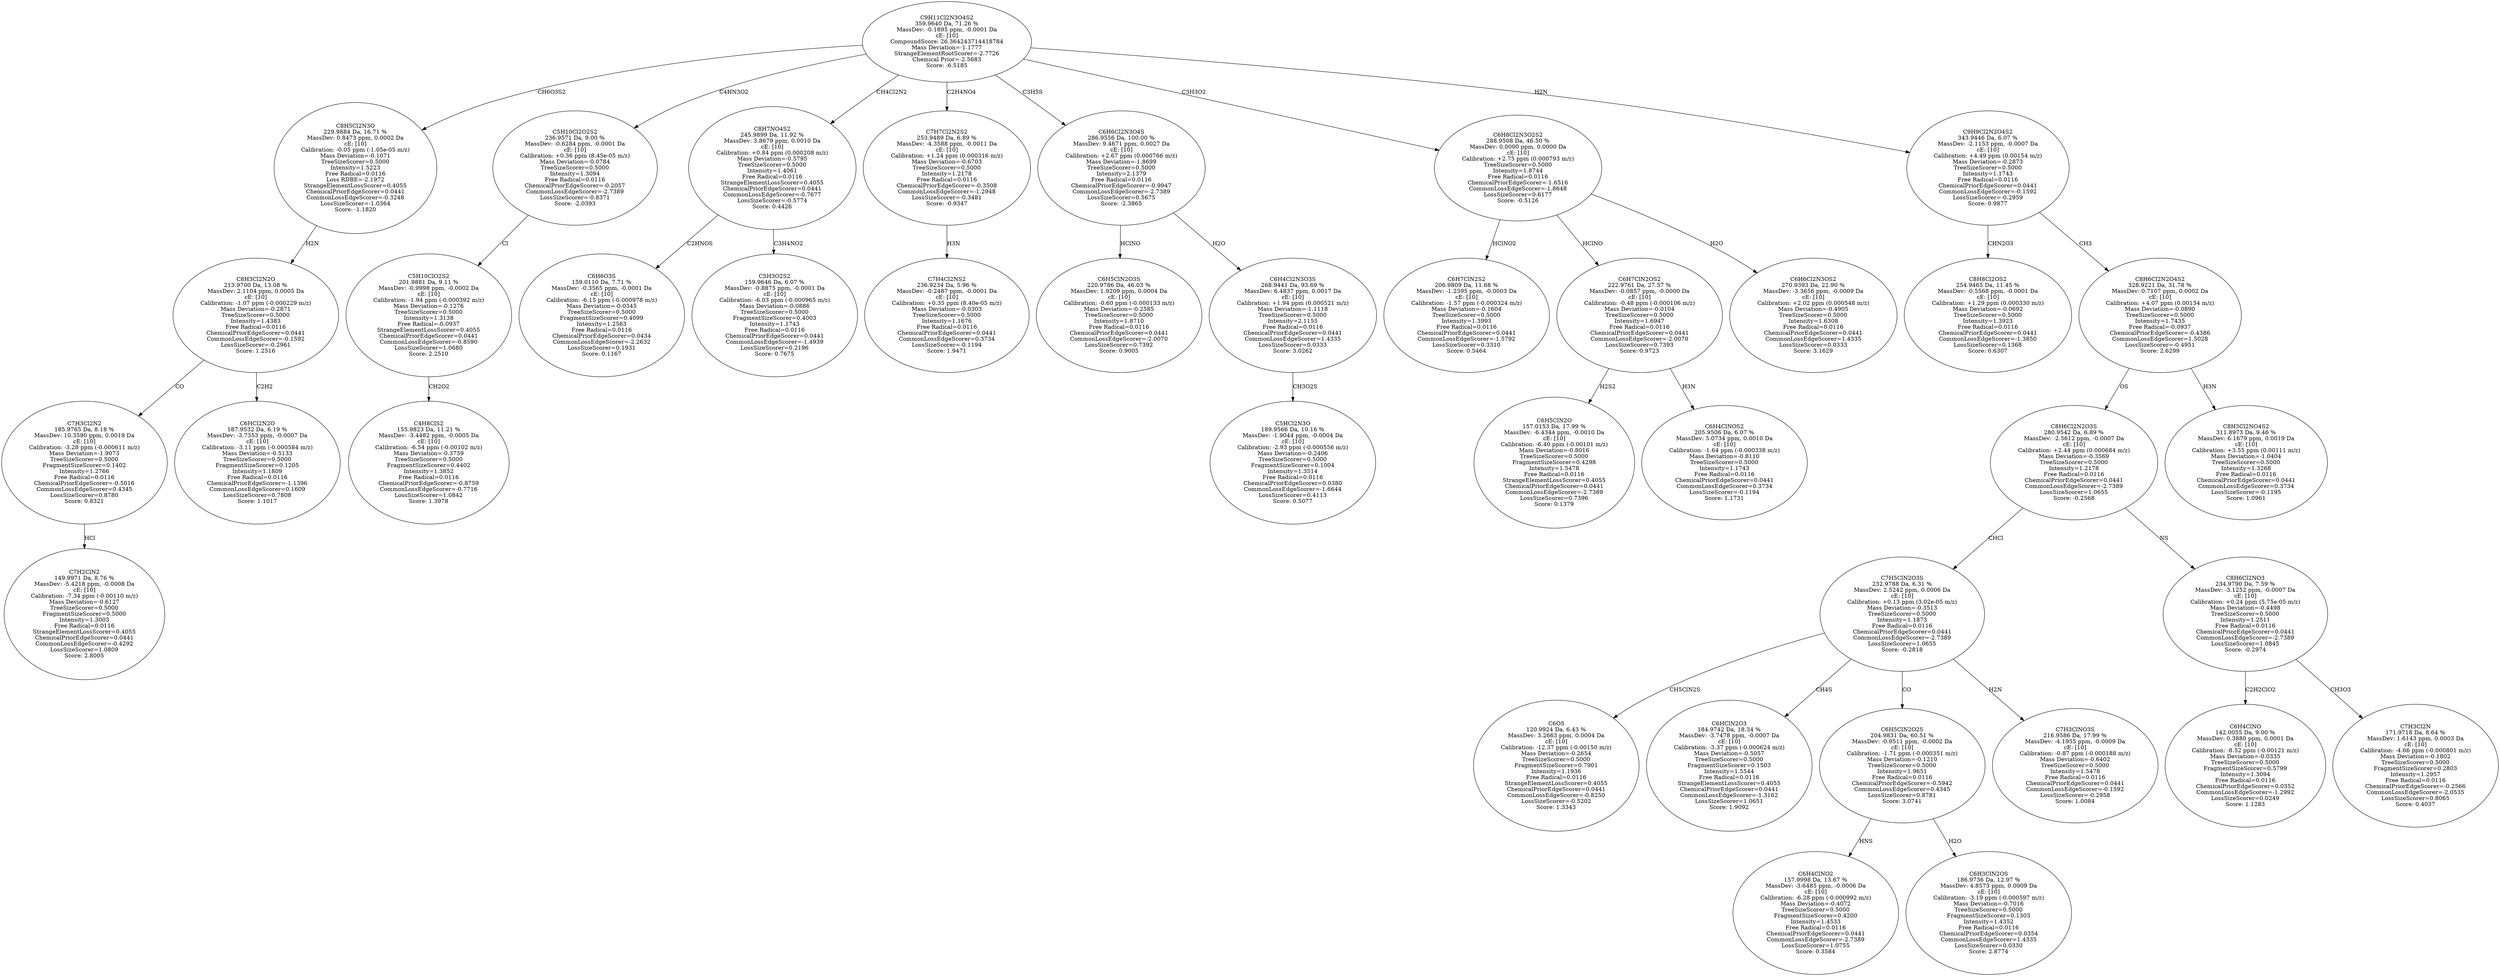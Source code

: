 strict digraph {
v1 [label="C7H2ClN2\n149.9971 Da, 8.76 %\nMassDev: -5.4218 ppm, -0.0008 Da\ncE: [10]\nCalibration: -7.34 ppm (-0.00110 m/z)\nMass Deviation=-0.6127\nTreeSizeScorer=0.5000\nFragmentSizeScorer=0.5000\nIntensity=1.3003\nFree Radical=0.0116\nStrangeElementLossScorer=0.4055\nChemicalPriorEdgeScorer=0.0441\nCommonLossEdgeScorer=-0.4292\nLossSizeScorer=1.0809\nScore: 2.8005"];
v2 [label="C7H3Cl2N2\n185.9765 Da, 8.18 %\nMassDev: 10.3590 ppm, 0.0019 Da\ncE: [10]\nCalibration: -3.28 ppm (-0.000611 m/z)\nMass Deviation=-1.9073\nTreeSizeScorer=0.5000\nFragmentSizeScorer=0.1402\nIntensity=1.2766\nFree Radical=0.0116\nChemicalPriorEdgeScorer=-0.5016\nCommonLossEdgeScorer=0.4345\nLossSizeScorer=0.8780\nScore: 0.8321"];
v3 [label="C6HCl2N2O\n187.9532 Da, 6.19 %\nMassDev: -3.7353 ppm, -0.0007 Da\ncE: [10]\nCalibration: -3.11 ppm (-0.000584 m/z)\nMass Deviation=-0.5133\nTreeSizeScorer=0.5000\nFragmentSizeScorer=0.1205\nIntensity=1.1809\nFree Radical=0.0116\nChemicalPriorEdgeScorer=-1.1396\nCommonLossEdgeScorer=0.1609\nLossSizeScorer=0.7808\nScore: 1.1017"];
v4 [label="C8H3Cl2N2O\n213.9700 Da, 13.08 %\nMassDev: 2.1104 ppm, 0.0005 Da\ncE: [10]\nCalibration: -1.07 ppm (-0.000229 m/z)\nMass Deviation=-0.2871\nTreeSizeScorer=0.5000\nIntensity=1.4383\nFree Radical=0.0116\nChemicalPriorEdgeScorer=0.0441\nCommonLossEdgeScorer=-0.1592\nLossSizeScorer=-0.2961\nScore: 1.2516"];
v5 [label="C8H5Cl2N3O\n229.9884 Da, 16.71 %\nMassDev: 0.8473 ppm, 0.0002 Da\ncE: [10]\nCalibration: -0.05 ppm (-1.05e-05 m/z)\nMass Deviation=-0.1071\nTreeSizeScorer=0.5000\nIntensity=1.5223\nFree Radical=0.0116\nLoss RDBE=-2.1972\nStrangeElementLossScorer=0.4055\nChemicalPriorEdgeScorer=0.0441\nCommonLossEdgeScorer=-0.3248\nLossSizeScorer=-1.0364\nScore: -1.1820"];
v6 [label="C4H8ClS2\n155.9823 Da, 11.21 %\nMassDev: -3.4482 ppm, -0.0005 Da\ncE: [10]\nCalibration: -6.54 ppm (-0.00102 m/z)\nMass Deviation=-0.3759\nTreeSizeScorer=0.5000\nFragmentSizeScorer=0.4402\nIntensity=1.3852\nFree Radical=0.0116\nChemicalPriorEdgeScorer=-0.8759\nCommonLossEdgeScorer=-0.7716\nLossSizeScorer=1.0842\nScore: 1.3978"];
v7 [label="C5H10ClO2S2\n201.9881 Da, 9.11 %\nMassDev: -0.9998 ppm, -0.0002 Da\ncE: [10]\nCalibration: -1.94 ppm (-0.000392 m/z)\nMass Deviation=-0.1276\nTreeSizeScorer=0.5000\nIntensity=1.3138\nFree Radical=-0.0937\nStrangeElementLossScorer=0.4055\nChemicalPriorEdgeScorer=0.0441\nCommonLossEdgeScorer=-0.8590\nLossSizeScorer=1.0680\nScore: 2.2510"];
v8 [label="C5H10Cl2O2S2\n236.9571 Da, 9.00 %\nMassDev: -0.6284 ppm, -0.0001 Da\ncE: [10]\nCalibration: +0.36 ppm (8.45e-05 m/z)\nMass Deviation=-0.0784\nTreeSizeScorer=0.5000\nIntensity=1.3094\nFree Radical=0.0116\nChemicalPriorEdgeScorer=-0.2057\nCommonLossEdgeScorer=-2.7389\nLossSizeScorer=-0.8371\nScore: -2.0393"];
v9 [label="C6H6O3S\n159.0110 Da, 7.71 %\nMassDev: -0.3565 ppm, -0.0001 Da\ncE: [10]\nCalibration: -6.15 ppm (-0.000978 m/z)\nMass Deviation=-0.0345\nTreeSizeScorer=0.5000\nFragmentSizeScorer=0.4099\nIntensity=1.2563\nFree Radical=0.0116\nChemicalPriorEdgeScorer=0.0434\nCommonLossEdgeScorer=-2.2632\nLossSizeScorer=0.1931\nScore: 0.1167"];
v10 [label="C5H3O2S2\n159.9646 Da, 6.07 %\nMassDev: -0.8875 ppm, -0.0001 Da\ncE: [10]\nCalibration: -6.03 ppm (-0.000965 m/z)\nMass Deviation=-0.0886\nTreeSizeScorer=0.5000\nFragmentSizeScorer=0.4003\nIntensity=1.1743\nFree Radical=0.0116\nChemicalPriorEdgeScorer=0.0441\nCommonLossEdgeScorer=-1.4939\nLossSizeScorer=0.2196\nScore: 0.7675"];
v11 [label="C8H7NO4S2\n245.9899 Da, 11.92 %\nMassDev: 3.8679 ppm, 0.0010 Da\ncE: [10]\nCalibration: +0.84 ppm (0.000208 m/z)\nMass Deviation=-0.5795\nTreeSizeScorer=0.5000\nIntensity=1.4061\nFree Radical=0.0116\nStrangeElementLossScorer=0.4055\nChemicalPriorEdgeScorer=0.0441\nCommonLossEdgeScorer=-0.7677\nLossSizeScorer=-0.5774\nScore: 0.4426"];
v12 [label="C7H4Cl2NS2\n236.9234 Da, 5.96 %\nMassDev: -0.2487 ppm, -0.0001 Da\ncE: [10]\nCalibration: +0.35 ppm (8.40e-05 m/z)\nMass Deviation=-0.0303\nTreeSizeScorer=0.5000\nIntensity=1.1676\nFree Radical=0.0116\nChemicalPriorEdgeScorer=0.0441\nCommonLossEdgeScorer=0.3734\nLossSizeScorer=-0.1194\nScore: 1.9471"];
v13 [label="C7H7Cl2N2S2\n253.9489 Da, 6.89 %\nMassDev: -4.3588 ppm, -0.0011 Da\ncE: [10]\nCalibration: +1.24 ppm (0.000316 m/z)\nMass Deviation=-0.6703\nTreeSizeScorer=0.5000\nIntensity=1.2178\nFree Radical=0.0116\nChemicalPriorEdgeScorer=-0.3508\nCommonLossEdgeScorer=-1.2948\nLossSizeScorer=-0.3481\nScore: -0.9347"];
v14 [label="C6H5ClN2O3S\n220.9786 Da, 46.03 %\nMassDev: 1.9209 ppm, 0.0004 Da\ncE: [10]\nCalibration: -0.60 ppm (-0.000133 m/z)\nMass Deviation=-0.2585\nTreeSizeScorer=0.5000\nIntensity=1.8710\nFree Radical=0.0116\nChemicalPriorEdgeScorer=0.0441\nCommonLossEdgeScorer=-2.0070\nLossSizeScorer=0.7392\nScore: 0.9005"];
v15 [label="C5HCl2N3O\n189.9566 Da, 10.16 %\nMassDev: -1.9044 ppm, -0.0004 Da\ncE: [10]\nCalibration: -2.93 ppm (-0.000556 m/z)\nMass Deviation=-0.2406\nTreeSizeScorer=0.5000\nFragmentSizeScorer=0.1004\nIntensity=1.3514\nFree Radical=0.0116\nChemicalPriorEdgeScorer=0.0380\nCommonLossEdgeScorer=-1.6644\nLossSizeScorer=0.4113\nScore: 0.5077"];
v16 [label="C6H4Cl2N3O3S\n268.9441 Da, 93.69 %\nMassDev: 6.4837 ppm, 0.0017 Da\ncE: [10]\nCalibration: +1.94 ppm (0.000521 m/z)\nMass Deviation=-1.1118\nTreeSizeScorer=0.5000\nIntensity=2.1155\nFree Radical=0.0116\nChemicalPriorEdgeScorer=0.0441\nCommonLossEdgeScorer=1.4335\nLossSizeScorer=0.0333\nScore: 3.0262"];
v17 [label="C6H6Cl2N3O4S\n286.9556 Da, 100.00 %\nMassDev: 9.4671 ppm, 0.0027 Da\ncE: [10]\nCalibration: +2.67 ppm (0.000766 m/z)\nMass Deviation=-1.8699\nTreeSizeScorer=0.5000\nIntensity=2.1379\nFree Radical=0.0116\nChemicalPriorEdgeScorer=-0.9947\nCommonLossEdgeScorer=-2.7389\nLossSizeScorer=0.5675\nScore: -2.3865"];
v18 [label="C6H7ClN2S2\n206.9809 Da, 11.68 %\nMassDev: -1.2395 ppm, -0.0003 Da\ncE: [10]\nCalibration: -1.57 ppm (-0.000324 m/z)\nMass Deviation=-0.1604\nTreeSizeScorer=0.5000\nIntensity=1.3993\nFree Radical=0.0116\nChemicalPriorEdgeScorer=0.0441\nCommonLossEdgeScorer=-1.5792\nLossSizeScorer=0.3310\nScore: 0.5464"];
v19 [label="C6H5ClN2O\n157.0153 Da, 17.99 %\nMassDev: -6.4344 ppm, -0.0010 Da\ncE: [10]\nCalibration: -6.40 ppm (-0.00101 m/z)\nMass Deviation=-0.8016\nTreeSizeScorer=0.5000\nFragmentSizeScorer=0.4298\nIntensity=1.5478\nFree Radical=0.0116\nStrangeElementLossScorer=0.4055\nChemicalPriorEdgeScorer=0.0441\nCommonLossEdgeScorer=-2.7389\nLossSizeScorer=0.7396\nScore: 0.1379"];
v20 [label="C6H4ClNOS2\n205.9506 Da, 6.07 %\nMassDev: 5.0734 ppm, 0.0010 Da\ncE: [10]\nCalibration: -1.64 ppm (-0.000338 m/z)\nMass Deviation=-0.8110\nTreeSizeScorer=0.5000\nIntensity=1.1743\nFree Radical=0.0116\nChemicalPriorEdgeScorer=0.0441\nCommonLossEdgeScorer=0.3734\nLossSizeScorer=-0.1194\nScore: 1.1731"];
v21 [label="C6H7ClN2OS2\n222.9761 Da, 27.57 %\nMassDev: -0.0857 ppm, -0.0000 Da\ncE: [10]\nCalibration: -0.48 ppm (-0.000106 m/z)\nMass Deviation=-0.0104\nTreeSizeScorer=0.5000\nIntensity=1.6947\nFree Radical=0.0116\nChemicalPriorEdgeScorer=0.0441\nCommonLossEdgeScorer=-2.0070\nLossSizeScorer=0.7393\nScore: 0.9723"];
v22 [label="C6H6Cl2N3OS2\n270.9393 Da, 22.90 %\nMassDev: -3.3656 ppm, -0.0009 Da\ncE: [10]\nCalibration: +2.02 ppm (0.000548 m/z)\nMass Deviation=-0.4905\nTreeSizeScorer=0.5000\nIntensity=1.6308\nFree Radical=0.0116\nChemicalPriorEdgeScorer=0.0441\nCommonLossEdgeScorer=1.4335\nLossSizeScorer=0.0333\nScore: 3.1629"];
v23 [label="C6H8Cl2N3O2S2\n288.9508 Da, 46.50 %\nMassDev: 0.0000 ppm, 0.0000 Da\ncE: [10]\nCalibration: +2.75 ppm (0.000793 m/z)\nTreeSizeScorer=0.5000\nIntensity=1.8744\nFree Radical=0.0116\nChemicalPriorEdgeScorer=-1.6516\nCommonLossEdgeScorer=-1.8648\nLossSizeScorer=0.6177\nScore: -0.5126"];
v24 [label="C8H8Cl2OS2\n254.9465 Da, 11.45 %\nMassDev: -0.5568 ppm, -0.0001 Da\ncE: [10]\nCalibration: +1.29 ppm (0.000330 m/z)\nMass Deviation=-0.0692\nTreeSizeScorer=0.5000\nIntensity=1.3923\nFree Radical=0.0116\nChemicalPriorEdgeScorer=0.0441\nCommonLossEdgeScorer=-1.3850\nLossSizeScorer=0.1368\nScore: 0.6307"];
v25 [label="C6O3\n120.9924 Da, 6.43 %\nMassDev: 3.2663 ppm, 0.0004 Da\ncE: [10]\nCalibration: -12.37 ppm (-0.00150 m/z)\nMass Deviation=-0.2654\nTreeSizeScorer=0.5000\nFragmentSizeScorer=0.7901\nIntensity=1.1936\nFree Radical=0.0116\nStrangeElementLossScorer=0.4055\nChemicalPriorEdgeScorer=0.0441\nCommonLossEdgeScorer=-0.8250\nLossSizeScorer=-0.5202\nScore: 1.3343"];
v26 [label="C6HClN2O3\n184.9742 Da, 18.34 %\nMassDev: -3.7478 ppm, -0.0007 Da\ncE: [10]\nCalibration: -3.37 ppm (-0.000624 m/z)\nMass Deviation=-0.5057\nTreeSizeScorer=0.5000\nFragmentSizeScorer=0.1503\nIntensity=1.5544\nFree Radical=0.0116\nStrangeElementLossScorer=0.4055\nChemicalPriorEdgeScorer=0.0441\nCommonLossEdgeScorer=-1.3162\nLossSizeScorer=1.0651\nScore: 1.9092"];
v27 [label="C6H4ClNO2\n157.9998 Da, 13.67 %\nMassDev: -3.6485 ppm, -0.0006 Da\ncE: [10]\nCalibration: -6.28 ppm (-0.000992 m/z)\nMass Deviation=-0.4072\nTreeSizeScorer=0.5000\nFragmentSizeScorer=0.4200\nIntensity=1.4533\nFree Radical=0.0116\nChemicalPriorEdgeScorer=0.0441\nCommonLossEdgeScorer=-2.7389\nLossSizeScorer=1.0755\nScore: 0.3584"];
v28 [label="C6H3ClN2OS\n186.9736 Da, 12.97 %\nMassDev: 4.8573 ppm, 0.0009 Da\ncE: [10]\nCalibration: -3.19 ppm (-0.000597 m/z)\nMass Deviation=-0.7016\nTreeSizeScorer=0.5000\nFragmentSizeScorer=0.1303\nIntensity=1.4352\nFree Radical=0.0116\nChemicalPriorEdgeScorer=0.0354\nCommonLossEdgeScorer=1.4335\nLossSizeScorer=0.0330\nScore: 2.8774"];
v29 [label="C6H5ClN2O2S\n204.9831 Da, 60.51 %\nMassDev: -0.9511 ppm, -0.0002 Da\ncE: [10]\nCalibration: -1.71 ppm (-0.000351 m/z)\nMass Deviation=-0.1210\nTreeSizeScorer=0.5000\nIntensity=1.9651\nFree Radical=0.0116\nChemicalPriorEdgeScorer=-0.5942\nCommonLossEdgeScorer=0.4345\nLossSizeScorer=0.8781\nScore: 3.0741"];
v30 [label="C7H3ClNO3S\n216.9586 Da, 17.99 %\nMassDev: -4.1955 ppm, -0.0009 Da\ncE: [10]\nCalibration: -0.87 ppm (-0.000188 m/z)\nMass Deviation=-0.6402\nTreeSizeScorer=0.5000\nIntensity=1.5478\nFree Radical=0.0116\nChemicalPriorEdgeScorer=0.0441\nCommonLossEdgeScorer=-0.1592\nLossSizeScorer=-0.2958\nScore: 1.0084"];
v31 [label="C7H5ClN2O3S\n232.9788 Da, 6.31 %\nMassDev: 2.5242 ppm, 0.0006 Da\ncE: [10]\nCalibration: +0.13 ppm (3.02e-05 m/z)\nMass Deviation=-0.3513\nTreeSizeScorer=0.5000\nIntensity=1.1873\nFree Radical=0.0116\nChemicalPriorEdgeScorer=0.0441\nCommonLossEdgeScorer=-2.7389\nLossSizeScorer=1.0655\nScore: -0.2818"];
v32 [label="C6H4ClNO\n142.0055 Da, 9.00 %\nMassDev: 0.3880 ppm, 0.0001 Da\ncE: [10]\nCalibration: -8.52 ppm (-0.00121 m/z)\nMass Deviation=-0.0335\nTreeSizeScorer=0.5000\nFragmentSizeScorer=0.5799\nIntensity=1.3094\nFree Radical=0.0116\nChemicalPriorEdgeScorer=0.0352\nCommonLossEdgeScorer=-1.2992\nLossSizeScorer=0.0249\nScore: 1.1283"];
v33 [label="C7H3Cl2N\n171.9718 Da, 8.64 %\nMassDev: 1.6143 ppm, 0.0003 Da\ncE: [10]\nCalibration: -4.66 ppm (-0.000801 m/z)\nMass Deviation=-0.1802\nTreeSizeScorer=0.5000\nFragmentSizeScorer=0.2803\nIntensity=1.2957\nFree Radical=0.0116\nChemicalPriorEdgeScorer=-0.2566\nCommonLossEdgeScorer=-2.0535\nLossSizeScorer=0.8065\nScore: 0.4037"];
v34 [label="C8H6Cl2NO3\n234.9790 Da, 7.59 %\nMassDev: -3.1252 ppm, -0.0007 Da\ncE: [10]\nCalibration: +0.24 ppm (5.75e-05 m/z)\nMass Deviation=-0.4498\nTreeSizeScorer=0.5000\nIntensity=1.2511\nFree Radical=0.0116\nChemicalPriorEdgeScorer=0.0441\nCommonLossEdgeScorer=-2.7389\nLossSizeScorer=1.0845\nScore: -0.2974"];
v35 [label="C8H6Cl2N2O3S\n280.9542 Da, 6.89 %\nMassDev: -2.5612 ppm, -0.0007 Da\ncE: [10]\nCalibration: +2.44 ppm (0.000684 m/z)\nMass Deviation=-0.3569\nTreeSizeScorer=0.5000\nIntensity=1.2178\nFree Radical=0.0116\nChemicalPriorEdgeScorer=0.0441\nCommonLossEdgeScorer=-2.7389\nLossSizeScorer=1.0655\nScore: -0.2568"];
v36 [label="C8H3Cl2NO4S2\n311.8973 Da, 9.46 %\nMassDev: 6.1679 ppm, 0.0019 Da\ncE: [10]\nCalibration: +3.55 ppm (0.00111 m/z)\nMass Deviation=-1.0404\nTreeSizeScorer=0.5000\nIntensity=1.3268\nFree Radical=0.0116\nChemicalPriorEdgeScorer=0.0441\nCommonLossEdgeScorer=0.3734\nLossSizeScorer=-0.1195\nScore: 1.0961"];
v37 [label="C8H6Cl2N2O4S2\n328.9221 Da, 31.78 %\nMassDev: 0.7107 ppm, 0.0002 Da\ncE: [10]\nCalibration: +4.07 ppm (0.00134 m/z)\nMass Deviation=-0.0890\nTreeSizeScorer=0.5000\nIntensity=1.7435\nFree Radical=-0.0937\nChemicalPriorEdgeScorer=-0.4386\nCommonLossEdgeScorer=1.5028\nLossSizeScorer=-0.4951\nScore: 2.6299"];
v38 [label="C9H9Cl2N2O4S2\n343.9446 Da, 6.07 %\nMassDev: -2.1153 ppm, -0.0007 Da\ncE: [10]\nCalibration: +4.49 ppm (0.00154 m/z)\nMass Deviation=-0.2873\nTreeSizeScorer=0.5000\nIntensity=1.1743\nFree Radical=0.0116\nChemicalPriorEdgeScorer=0.0441\nCommonLossEdgeScorer=-0.1592\nLossSizeScorer=-0.2959\nScore: 0.9877"];
v39 [label="C9H11Cl2N3O4S2\n359.9640 Da, 71.26 %\nMassDev: -0.1895 ppm, -0.0001 Da\ncE: [10]\nCompoundScore: 26.364243714418784\nMass Deviation=-1.1777\nStrangeElementRootScorer=-2.7726\nChemical Prior=-2.5683\nScore: -6.5185"];
v2 -> v1 [label="HCl"];
v4 -> v2 [label="CO"];
v4 -> v3 [label="C2H2"];
v5 -> v4 [label="H2N"];
v39 -> v5 [label="CH6O3S2"];
v7 -> v6 [label="CH2O2"];
v8 -> v7 [label="Cl"];
v39 -> v8 [label="C4HN3O2"];
v11 -> v9 [label="C2HNOS"];
v11 -> v10 [label="C3H4NO2"];
v39 -> v11 [label="CH4Cl2N2"];
v13 -> v12 [label="H3N"];
v39 -> v13 [label="C2H4NO4"];
v17 -> v14 [label="HClNO"];
v16 -> v15 [label="CH3O2S"];
v17 -> v16 [label="H2O"];
v39 -> v17 [label="C3H5S"];
v23 -> v18 [label="HClNO2"];
v21 -> v19 [label="H2S2"];
v21 -> v20 [label="H3N"];
v23 -> v21 [label="HClNO"];
v23 -> v22 [label="H2O"];
v39 -> v23 [label="C3H3O2"];
v38 -> v24 [label="CHN2O3"];
v31 -> v25 [label="CH5ClN2S"];
v31 -> v26 [label="CH4S"];
v29 -> v27 [label="HNS"];
v29 -> v28 [label="H2O"];
v31 -> v29 [label="CO"];
v31 -> v30 [label="H2N"];
v35 -> v31 [label="CHCl"];
v34 -> v32 [label="C2H2ClO2"];
v34 -> v33 [label="CH3O3"];
v35 -> v34 [label="NS"];
v37 -> v35 [label="OS"];
v37 -> v36 [label="H3N"];
v38 -> v37 [label="CH3"];
v39 -> v38 [label="H2N"];
}